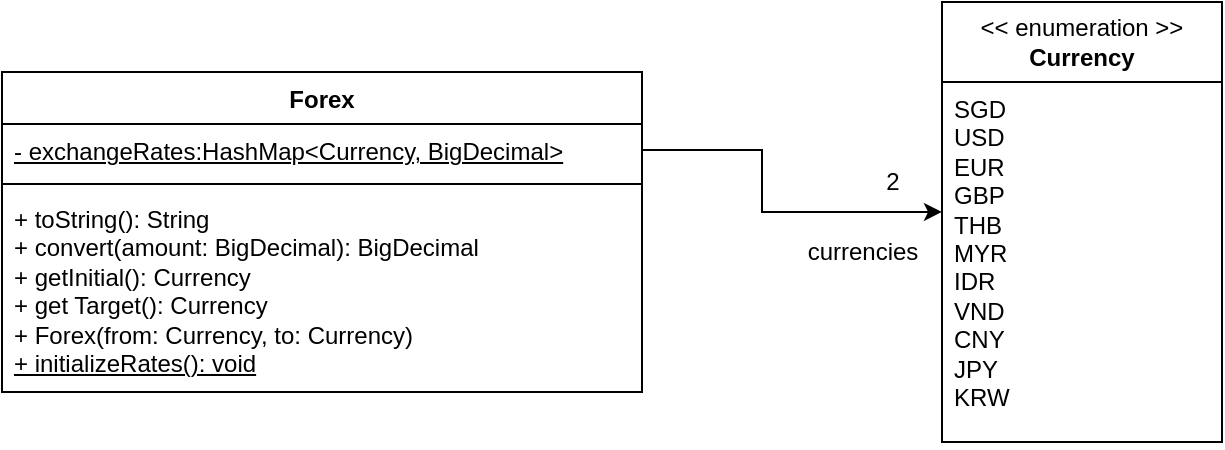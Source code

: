 <mxfile version="21.1.5" type="device">
  <diagram name="Page-1" id="vAl6ECt_cNf6O5D6-D3h">
    <mxGraphModel dx="954" dy="450" grid="1" gridSize="10" guides="1" tooltips="1" connect="1" arrows="1" fold="1" page="1" pageScale="1" pageWidth="850" pageHeight="1100" math="0" shadow="0">
      <root>
        <mxCell id="0" />
        <mxCell id="1" parent="0" />
        <mxCell id="h44oGfwBhWr0qdJ2aVvA-1" value="Forex" style="swimlane;fontStyle=1;align=center;verticalAlign=top;childLayout=stackLayout;horizontal=1;startSize=26;horizontalStack=0;resizeParent=1;resizeParentMax=0;resizeLast=0;collapsible=1;marginBottom=0;whiteSpace=wrap;html=1;" parent="1" vertex="1">
          <mxGeometry x="110" y="250" width="320" height="160" as="geometry" />
        </mxCell>
        <mxCell id="h44oGfwBhWr0qdJ2aVvA-2" value="&lt;u&gt;- exchangeRates:HashMap&amp;lt;Currency, BigDecimal&amp;gt;&lt;/u&gt;" style="text;strokeColor=none;fillColor=none;align=left;verticalAlign=top;spacingLeft=4;spacingRight=4;overflow=hidden;rotatable=0;points=[[0,0.5],[1,0.5]];portConstraint=eastwest;whiteSpace=wrap;html=1;" parent="h44oGfwBhWr0qdJ2aVvA-1" vertex="1">
          <mxGeometry y="26" width="320" height="26" as="geometry" />
        </mxCell>
        <mxCell id="h44oGfwBhWr0qdJ2aVvA-3" value="" style="line;strokeWidth=1;fillColor=none;align=left;verticalAlign=middle;spacingTop=-1;spacingLeft=3;spacingRight=3;rotatable=0;labelPosition=right;points=[];portConstraint=eastwest;strokeColor=inherit;" parent="h44oGfwBhWr0qdJ2aVvA-1" vertex="1">
          <mxGeometry y="52" width="320" height="8" as="geometry" />
        </mxCell>
        <mxCell id="h44oGfwBhWr0qdJ2aVvA-4" value="+ toString(): String&lt;br&gt;+ convert(amount: BigDecimal): BigDecimal&lt;br&gt;+ getInitial(): Currency&lt;br&gt;+ get Target(): Currency&lt;br&gt;+ Forex(from: Currency, to: Currency)&lt;br&gt;&lt;u&gt;+ initializeRates(): void&lt;/u&gt;" style="text;strokeColor=none;fillColor=none;align=left;verticalAlign=top;spacingLeft=4;spacingRight=4;overflow=hidden;rotatable=0;points=[[0,0.5],[1,0.5]];portConstraint=eastwest;whiteSpace=wrap;html=1;" parent="h44oGfwBhWr0qdJ2aVvA-1" vertex="1">
          <mxGeometry y="60" width="320" height="100" as="geometry" />
        </mxCell>
        <mxCell id="h44oGfwBhWr0qdJ2aVvA-5" value="&amp;lt;&amp;lt; enumeration &amp;gt;&amp;gt;&lt;br&gt;&lt;b&gt;Currency&lt;/b&gt;" style="swimlane;fontStyle=0;childLayout=stackLayout;horizontal=1;startSize=40;fillColor=none;horizontalStack=0;resizeParent=1;resizeParentMax=0;resizeLast=0;collapsible=1;marginBottom=0;whiteSpace=wrap;html=1;" parent="1" vertex="1">
          <mxGeometry x="580" y="215" width="140" height="220" as="geometry" />
        </mxCell>
        <mxCell id="h44oGfwBhWr0qdJ2aVvA-8" value="SGD&lt;br&gt;USD&lt;br&gt;EUR&lt;br&gt;GBP&lt;br&gt;THB&lt;br&gt;MYR&lt;br&gt;IDR&lt;br&gt;VND&lt;br&gt;CNY&lt;br&gt;JPY&lt;br&gt;KRW" style="text;strokeColor=none;fillColor=none;align=left;verticalAlign=top;spacingLeft=4;spacingRight=4;overflow=hidden;rotatable=0;points=[[0,0.5],[1,0.5]];portConstraint=eastwest;whiteSpace=wrap;html=1;" parent="h44oGfwBhWr0qdJ2aVvA-5" vertex="1">
          <mxGeometry y="40" width="140" height="180" as="geometry" />
        </mxCell>
        <mxCell id="h44oGfwBhWr0qdJ2aVvA-10" value="" style="endArrow=classic;html=1;rounded=0;exitX=1;exitY=0.5;exitDx=0;exitDy=0;entryX=0;entryY=0.361;entryDx=0;entryDy=0;entryPerimeter=0;" parent="1" source="h44oGfwBhWr0qdJ2aVvA-2" target="h44oGfwBhWr0qdJ2aVvA-8" edge="1">
          <mxGeometry width="50" height="50" relative="1" as="geometry">
            <mxPoint x="430" y="410" as="sourcePoint" />
            <mxPoint x="570" y="240" as="targetPoint" />
            <Array as="points">
              <mxPoint x="490" y="289" />
              <mxPoint x="490" y="320" />
            </Array>
          </mxGeometry>
        </mxCell>
        <mxCell id="h44oGfwBhWr0qdJ2aVvA-11" value="currencies" style="text;html=1;align=center;verticalAlign=middle;resizable=0;points=[];autosize=1;strokeColor=none;fillColor=none;" parent="1" vertex="1">
          <mxGeometry x="500" y="325" width="80" height="30" as="geometry" />
        </mxCell>
        <mxCell id="h44oGfwBhWr0qdJ2aVvA-12" value="2" style="text;html=1;align=center;verticalAlign=middle;resizable=0;points=[];autosize=1;strokeColor=none;fillColor=none;" parent="1" vertex="1">
          <mxGeometry x="540" y="290" width="30" height="30" as="geometry" />
        </mxCell>
      </root>
    </mxGraphModel>
  </diagram>
</mxfile>
